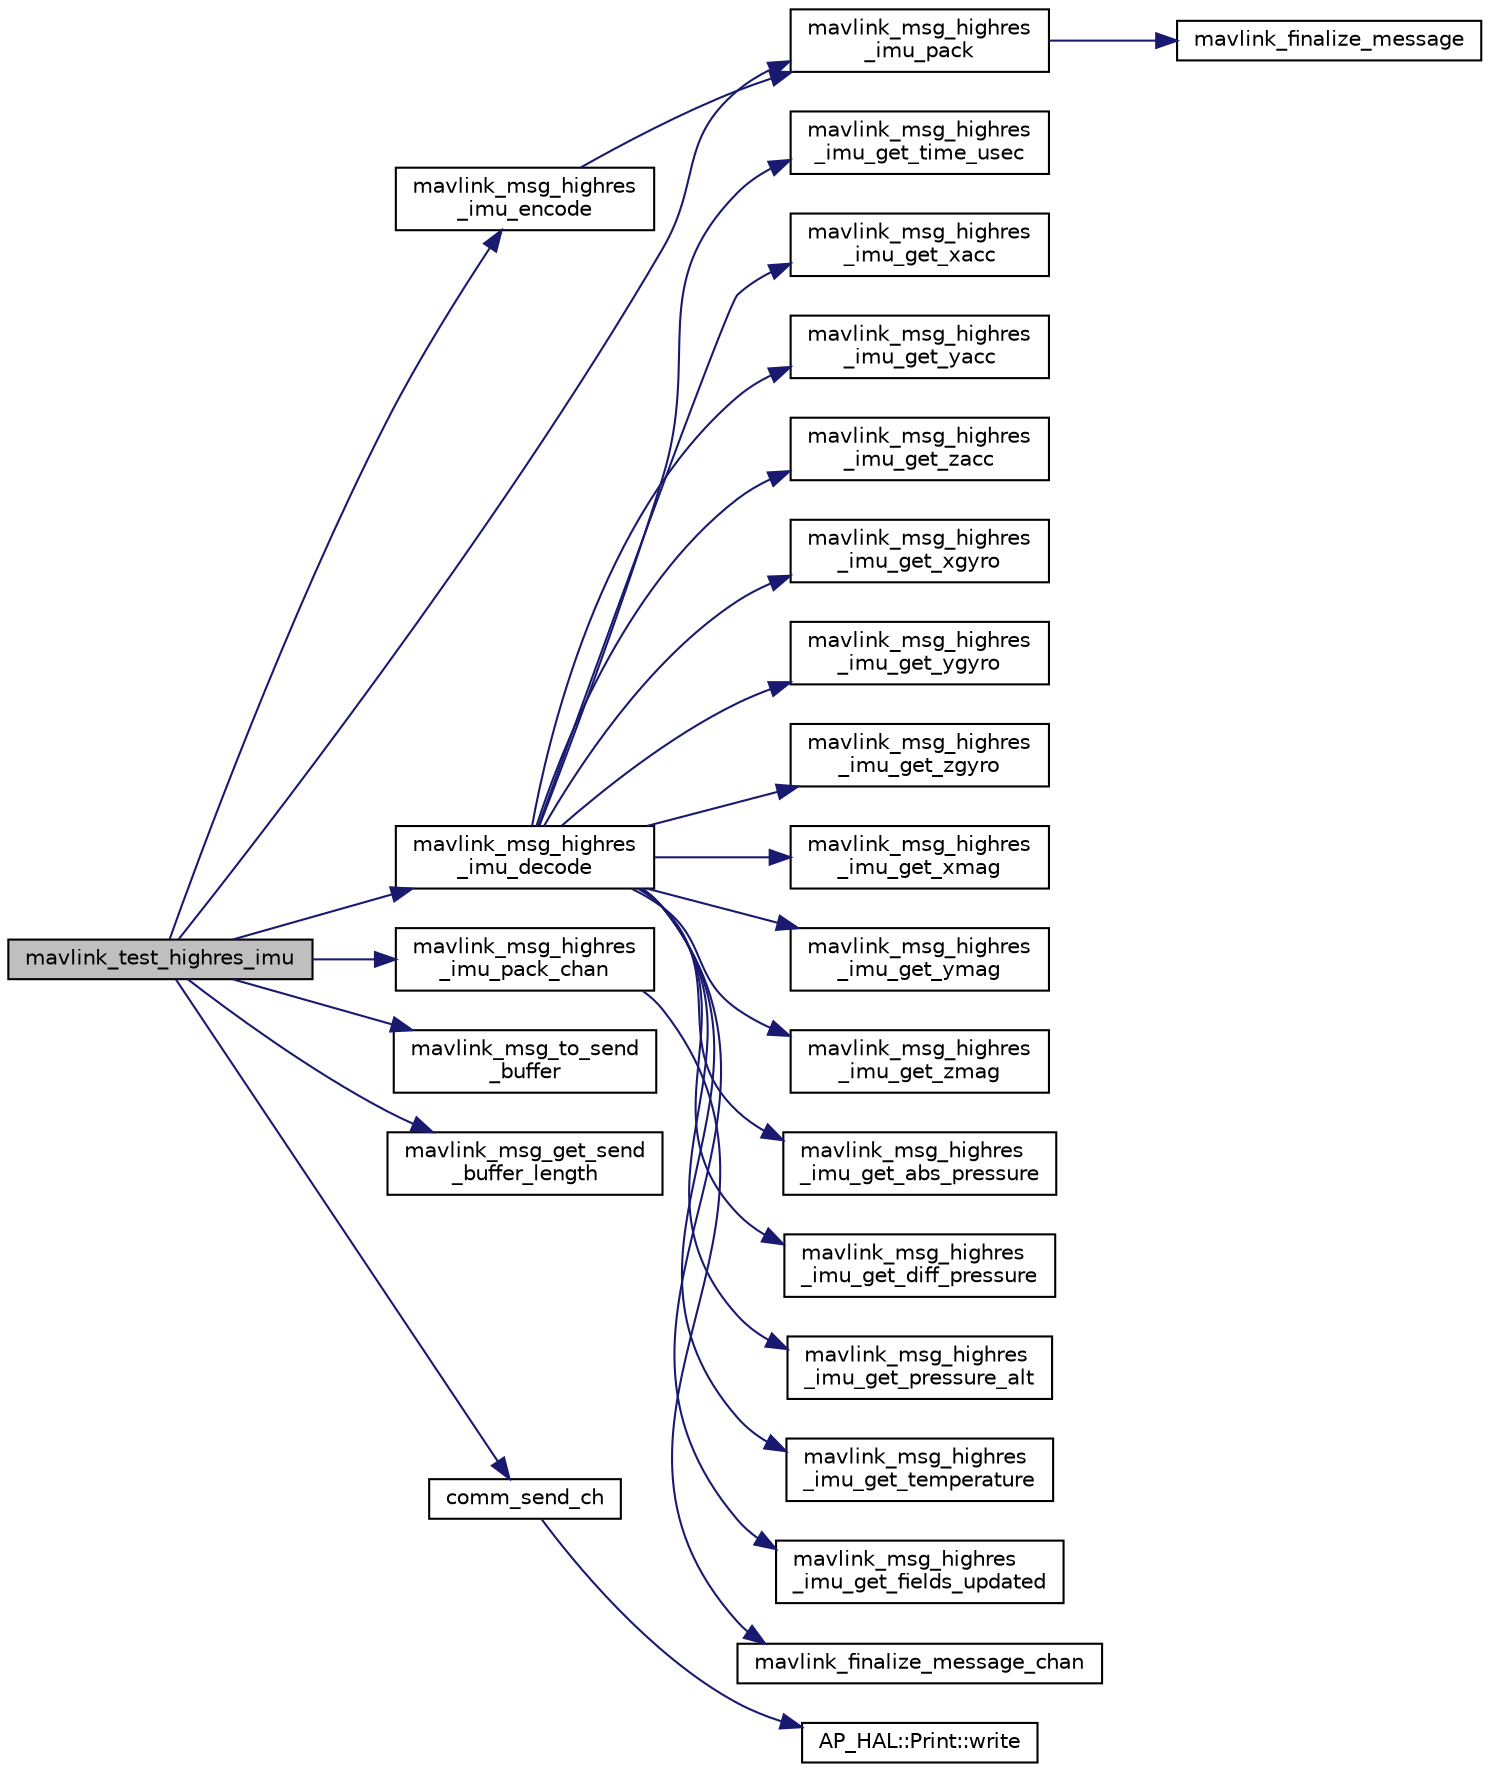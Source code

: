 digraph "mavlink_test_highres_imu"
{
 // INTERACTIVE_SVG=YES
  edge [fontname="Helvetica",fontsize="10",labelfontname="Helvetica",labelfontsize="10"];
  node [fontname="Helvetica",fontsize="10",shape=record];
  rankdir="LR";
  Node1 [label="mavlink_test_highres_imu",height=0.2,width=0.4,color="black", fillcolor="grey75", style="filled" fontcolor="black"];
  Node1 -> Node2 [color="midnightblue",fontsize="10",style="solid",fontname="Helvetica"];
  Node2 [label="mavlink_msg_highres\l_imu_encode",height=0.2,width=0.4,color="black", fillcolor="white", style="filled",URL="$mavlink__msg__highres__imu_8h.html#a21102934d60d00c8664a59d2baf96142",tooltip="Encode a highres_imu struct. "];
  Node2 -> Node3 [color="midnightblue",fontsize="10",style="solid",fontname="Helvetica"];
  Node3 [label="mavlink_msg_highres\l_imu_pack",height=0.2,width=0.4,color="black", fillcolor="white", style="filled",URL="$mavlink__msg__highres__imu_8h.html#a651db3750f383e9fb0ef3691a7043f4c",tooltip="Pack a highres_imu message. "];
  Node3 -> Node4 [color="midnightblue",fontsize="10",style="solid",fontname="Helvetica"];
  Node4 [label="mavlink_finalize_message",height=0.2,width=0.4,color="black", fillcolor="white", style="filled",URL="$v0_89_2mavlink__helpers_8h.html#af3bea083c5ec83f5b6570b2bd4a817d0",tooltip="Finalize a MAVLink message with MAVLINK_COMM_0 as default channel. "];
  Node1 -> Node5 [color="midnightblue",fontsize="10",style="solid",fontname="Helvetica"];
  Node5 [label="mavlink_msg_highres\l_imu_decode",height=0.2,width=0.4,color="black", fillcolor="white", style="filled",URL="$mavlink__msg__highres__imu_8h.html#a96fca8449d68fd8c8d6fd71e206b8f19",tooltip="Decode a highres_imu message into a struct. "];
  Node5 -> Node6 [color="midnightblue",fontsize="10",style="solid",fontname="Helvetica"];
  Node6 [label="mavlink_msg_highres\l_imu_get_time_usec",height=0.2,width=0.4,color="black", fillcolor="white", style="filled",URL="$mavlink__msg__highres__imu_8h.html#a89047a3e4251f1764d48afd6aebf5a23",tooltip="Send a highres_imu message. "];
  Node5 -> Node7 [color="midnightblue",fontsize="10",style="solid",fontname="Helvetica"];
  Node7 [label="mavlink_msg_highres\l_imu_get_xacc",height=0.2,width=0.4,color="black", fillcolor="white", style="filled",URL="$mavlink__msg__highres__imu_8h.html#a36889123a43f1a77c63b7ce04c5b57c9",tooltip="Get field xacc from highres_imu message. "];
  Node5 -> Node8 [color="midnightblue",fontsize="10",style="solid",fontname="Helvetica"];
  Node8 [label="mavlink_msg_highres\l_imu_get_yacc",height=0.2,width=0.4,color="black", fillcolor="white", style="filled",URL="$mavlink__msg__highres__imu_8h.html#af3904eb4fcd5a9baf5f1c62444c830ce",tooltip="Get field yacc from highres_imu message. "];
  Node5 -> Node9 [color="midnightblue",fontsize="10",style="solid",fontname="Helvetica"];
  Node9 [label="mavlink_msg_highres\l_imu_get_zacc",height=0.2,width=0.4,color="black", fillcolor="white", style="filled",URL="$mavlink__msg__highres__imu_8h.html#a2bb18fb5907fbd3d6abc465dbd8c50ff",tooltip="Get field zacc from highres_imu message. "];
  Node5 -> Node10 [color="midnightblue",fontsize="10",style="solid",fontname="Helvetica"];
  Node10 [label="mavlink_msg_highres\l_imu_get_xgyro",height=0.2,width=0.4,color="black", fillcolor="white", style="filled",URL="$mavlink__msg__highres__imu_8h.html#a38f1ce5e67ff7202990a8abdeecfa62f",tooltip="Get field xgyro from highres_imu message. "];
  Node5 -> Node11 [color="midnightblue",fontsize="10",style="solid",fontname="Helvetica"];
  Node11 [label="mavlink_msg_highres\l_imu_get_ygyro",height=0.2,width=0.4,color="black", fillcolor="white", style="filled",URL="$mavlink__msg__highres__imu_8h.html#acfe77f1acba9d5a704739645f40f93ca",tooltip="Get field ygyro from highres_imu message. "];
  Node5 -> Node12 [color="midnightblue",fontsize="10",style="solid",fontname="Helvetica"];
  Node12 [label="mavlink_msg_highres\l_imu_get_zgyro",height=0.2,width=0.4,color="black", fillcolor="white", style="filled",URL="$mavlink__msg__highres__imu_8h.html#ab6cf4e1e505266a365a1ba69a51aaca6",tooltip="Get field zgyro from highres_imu message. "];
  Node5 -> Node13 [color="midnightblue",fontsize="10",style="solid",fontname="Helvetica"];
  Node13 [label="mavlink_msg_highres\l_imu_get_xmag",height=0.2,width=0.4,color="black", fillcolor="white", style="filled",URL="$mavlink__msg__highres__imu_8h.html#a0b2f83f3febf86af9e33d3b8dc9bb834",tooltip="Get field xmag from highres_imu message. "];
  Node5 -> Node14 [color="midnightblue",fontsize="10",style="solid",fontname="Helvetica"];
  Node14 [label="mavlink_msg_highres\l_imu_get_ymag",height=0.2,width=0.4,color="black", fillcolor="white", style="filled",URL="$mavlink__msg__highres__imu_8h.html#a4de9f3cc693edc3fac2dff20e257d6e2",tooltip="Get field ymag from highres_imu message. "];
  Node5 -> Node15 [color="midnightblue",fontsize="10",style="solid",fontname="Helvetica"];
  Node15 [label="mavlink_msg_highres\l_imu_get_zmag",height=0.2,width=0.4,color="black", fillcolor="white", style="filled",URL="$mavlink__msg__highres__imu_8h.html#afa479baf3a4a81874f5184157fe766d6",tooltip="Get field zmag from highres_imu message. "];
  Node5 -> Node16 [color="midnightblue",fontsize="10",style="solid",fontname="Helvetica"];
  Node16 [label="mavlink_msg_highres\l_imu_get_abs_pressure",height=0.2,width=0.4,color="black", fillcolor="white", style="filled",URL="$mavlink__msg__highres__imu_8h.html#abcd44ddc4f8995ee2d79241efcde0112",tooltip="Get field abs_pressure from highres_imu message. "];
  Node5 -> Node17 [color="midnightblue",fontsize="10",style="solid",fontname="Helvetica"];
  Node17 [label="mavlink_msg_highres\l_imu_get_diff_pressure",height=0.2,width=0.4,color="black", fillcolor="white", style="filled",URL="$mavlink__msg__highres__imu_8h.html#a5b21bbb4cc7cde84c704e0c276b47168",tooltip="Get field diff_pressure from highres_imu message. "];
  Node5 -> Node18 [color="midnightblue",fontsize="10",style="solid",fontname="Helvetica"];
  Node18 [label="mavlink_msg_highres\l_imu_get_pressure_alt",height=0.2,width=0.4,color="black", fillcolor="white", style="filled",URL="$mavlink__msg__highres__imu_8h.html#a0170305f251339e05a0d9a84893400da",tooltip="Get field pressure_alt from highres_imu message. "];
  Node5 -> Node19 [color="midnightblue",fontsize="10",style="solid",fontname="Helvetica"];
  Node19 [label="mavlink_msg_highres\l_imu_get_temperature",height=0.2,width=0.4,color="black", fillcolor="white", style="filled",URL="$mavlink__msg__highres__imu_8h.html#a9d9d5215718c5deb331c900adaf7ae97",tooltip="Get field temperature from highres_imu message. "];
  Node5 -> Node20 [color="midnightblue",fontsize="10",style="solid",fontname="Helvetica"];
  Node20 [label="mavlink_msg_highres\l_imu_get_fields_updated",height=0.2,width=0.4,color="black", fillcolor="white", style="filled",URL="$mavlink__msg__highres__imu_8h.html#a3b87acca4c83b2598e782eafd8a04c84",tooltip="Get field fields_updated from highres_imu message. "];
  Node1 -> Node3 [color="midnightblue",fontsize="10",style="solid",fontname="Helvetica"];
  Node1 -> Node21 [color="midnightblue",fontsize="10",style="solid",fontname="Helvetica"];
  Node21 [label="mavlink_msg_highres\l_imu_pack_chan",height=0.2,width=0.4,color="black", fillcolor="white", style="filled",URL="$mavlink__msg__highres__imu_8h.html#a015fc1498f54e7792bff4dff0e1338f8",tooltip="Pack a highres_imu message on a channel. "];
  Node21 -> Node22 [color="midnightblue",fontsize="10",style="solid",fontname="Helvetica"];
  Node22 [label="mavlink_finalize_message_chan",height=0.2,width=0.4,color="black", fillcolor="white", style="filled",URL="$v0_89_2mavlink__helpers_8h.html#aa66131138fc02101dcc73b4b556ab422",tooltip="Finalize a MAVLink message with channel assignment. "];
  Node1 -> Node23 [color="midnightblue",fontsize="10",style="solid",fontname="Helvetica"];
  Node23 [label="mavlink_msg_to_send\l_buffer",height=0.2,width=0.4,color="black", fillcolor="white", style="filled",URL="$v0_89_2mavlink__helpers_8h.html#afea0a9befa84822fd62c2899ea0d849e",tooltip="Pack a message to send it over a serial byte stream. "];
  Node1 -> Node24 [color="midnightblue",fontsize="10",style="solid",fontname="Helvetica"];
  Node24 [label="mavlink_msg_get_send\l_buffer_length",height=0.2,width=0.4,color="black", fillcolor="white", style="filled",URL="$v0_89_2protocol_8h.html#aa86c08f27aabb7a2e12a67f189f590c8",tooltip="Get the required buffer size for this message. "];
  Node1 -> Node25 [color="midnightblue",fontsize="10",style="solid",fontname="Helvetica"];
  Node25 [label="comm_send_ch",height=0.2,width=0.4,color="black", fillcolor="white", style="filled",URL="$GCS__MAVLink_8h.html#ab753873a1ee10adedd0ce246311468f8"];
  Node25 -> Node26 [color="midnightblue",fontsize="10",style="solid",fontname="Helvetica"];
  Node26 [label="AP_HAL::Print::write",height=0.2,width=0.4,color="black", fillcolor="white", style="filled",URL="$classAP__HAL_1_1Print.html#acc65391952a43334f8f5c9bef341f501"];
}
